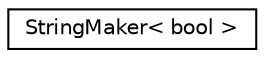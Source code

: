 digraph "Graphical Class Hierarchy"
{
  edge [fontname="Helvetica",fontsize="10",labelfontname="Helvetica",labelfontsize="10"];
  node [fontname="Helvetica",fontsize="10",shape=record];
  rankdir="LR";
  Node1 [label="StringMaker\< bool \>",height=0.2,width=0.4,color="black", fillcolor="white", style="filled",URL="$structCatch_1_1StringMaker_3_01bool_01_4.html"];
}
